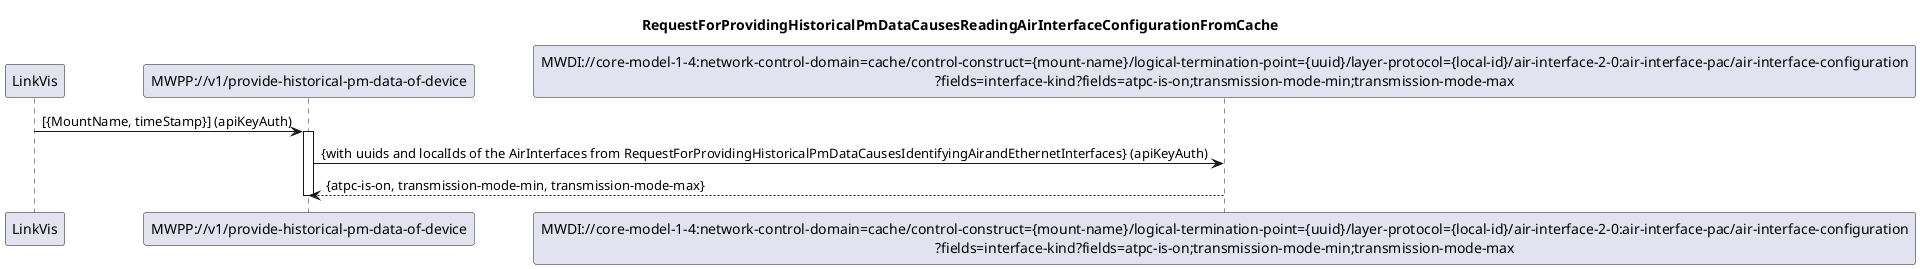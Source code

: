 @startuml 003_ReadingAirInterfaceConfigurationFromCache
skinparam responseMessageBelowArrow true

title
RequestForProvidingHistoricalPmDataCausesReadingAirInterfaceConfigurationFromCache
end title

participant "LinkVis" as LinkVis
participant "MWPP://v1/provide-historical-pm-data-of-device" as MWPP
participant "MWDI://core-model-1-4:network-control-domain=cache/control-construct={mount-name}/logical-termination-point={uuid}/layer-protocol={local-id}/air-interface-2-0:air-interface-pac/air-interface-configuration\n?fields=interface-kind?fields=atpc-is-on;transmission-mode-min;transmission-mode-max" as AirInterfaceConfig

LinkVis -> MWPP: [{MountName, timeStamp}] (apiKeyAuth)
activate MWPP

MWPP -> AirInterfaceConfig: {with uuids and localIds of the AirInterfaces from RequestForProvidingHistoricalPmDataCausesIdentifyingAirandEthernetInterfaces} (apiKeyAuth)
AirInterfaceConfig --> MWPP: {atpc-is-on, transmission-mode-min, transmission-mode-max}

deactivate MWPP

@enduml